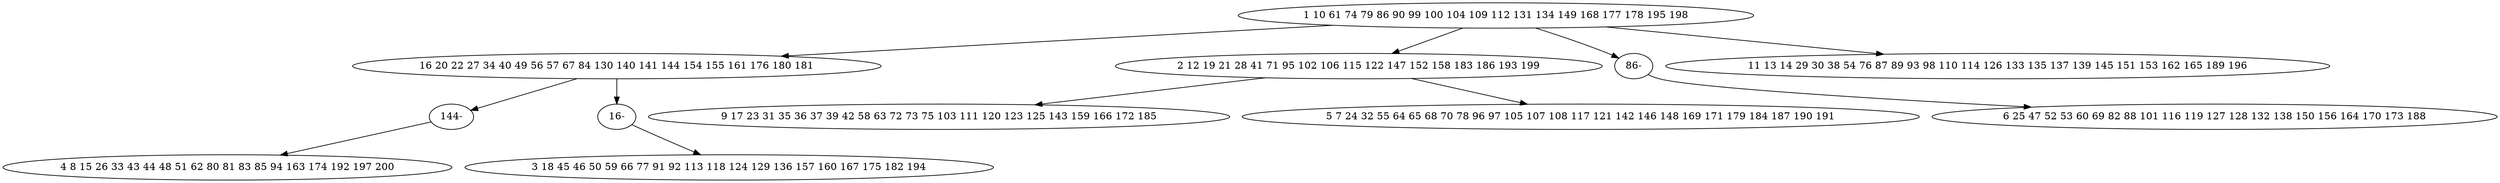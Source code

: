digraph true_tree {
	"0" -> "1"
	"0" -> "2"
	"0" -> "10"
	"1" -> "9"
	"0" -> "5"
	"1" -> "11"
	"2" -> "7"
	"2" -> "8"
	"9" -> "4"
	"10" -> "3"
	"11" -> "6"
	"0" [label="1 10 61 74 79 86 90 99 100 104 109 112 131 134 149 168 177 178 195 198"];
	"1" [label="16 20 22 27 34 40 49 56 57 67 84 130 140 141 144 154 155 161 176 180 181"];
	"2" [label="2 12 19 21 28 41 71 95 102 106 115 122 147 152 158 183 186 193 199"];
	"3" [label="6 25 47 52 53 60 69 82 88 101 116 119 127 128 132 138 150 156 164 170 173 188"];
	"4" [label="4 8 15 26 33 43 44 48 51 62 80 81 83 85 94 163 174 192 197 200"];
	"5" [label="11 13 14 29 30 38 54 76 87 89 93 98 110 114 126 133 135 137 139 145 151 153 162 165 189 196"];
	"6" [label="3 18 45 46 50 59 66 77 91 92 113 118 124 129 136 157 160 167 175 182 194"];
	"7" [label="9 17 23 31 35 36 37 39 42 58 63 72 73 75 103 111 120 123 125 143 159 166 172 185"];
	"8" [label="5 7 24 32 55 64 65 68 70 78 96 97 105 107 108 117 121 142 146 148 169 171 179 184 187 190 191"];
	"9" [label="144-"];
	"10" [label="86-"];
	"11" [label="16-"];
}

